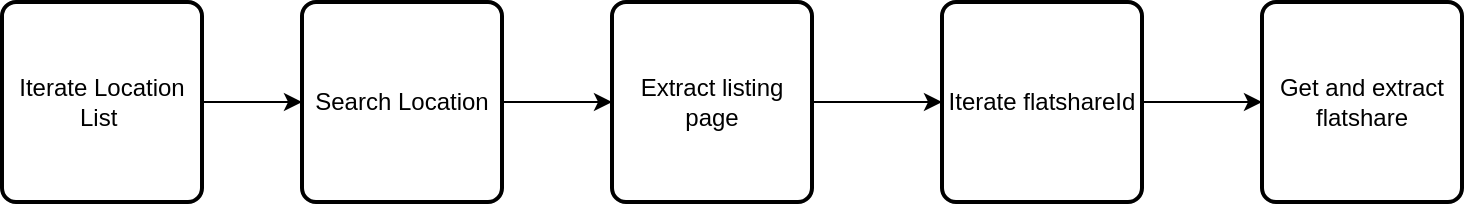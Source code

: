 <mxfile version="20.6.2" type="device"><diagram id="jCAR1X04qmhCh1YMCtsI" name="Page-1"><mxGraphModel dx="1022" dy="603" grid="1" gridSize="10" guides="1" tooltips="1" connect="1" arrows="1" fold="1" page="1" pageScale="1" pageWidth="850" pageHeight="1100" math="0" shadow="0"><root><mxCell id="0"/><mxCell id="1" parent="0"/><mxCell id="f14z-J1AdxK7HEoQYD6B-7" style="edgeStyle=orthogonalEdgeStyle;rounded=0;orthogonalLoop=1;jettySize=auto;html=1;entryX=0;entryY=0.5;entryDx=0;entryDy=0;" parent="1" source="f14z-J1AdxK7HEoQYD6B-1" target="f14z-J1AdxK7HEoQYD6B-4" edge="1"><mxGeometry relative="1" as="geometry"/></mxCell><mxCell id="f14z-J1AdxK7HEoQYD6B-1" value="Search Location" style="rounded=1;whiteSpace=wrap;html=1;absoluteArcSize=1;arcSize=14;strokeWidth=2;" parent="1" vertex="1"><mxGeometry x="220" y="60" width="100" height="100" as="geometry"/></mxCell><mxCell id="f14z-J1AdxK7HEoQYD6B-3" style="edgeStyle=orthogonalEdgeStyle;rounded=0;orthogonalLoop=1;jettySize=auto;html=1;" parent="1" source="f14z-J1AdxK7HEoQYD6B-2" target="f14z-J1AdxK7HEoQYD6B-1" edge="1"><mxGeometry relative="1" as="geometry"/></mxCell><mxCell id="f14z-J1AdxK7HEoQYD6B-2" value="Iterate Location List&amp;nbsp;" style="rounded=1;whiteSpace=wrap;html=1;absoluteArcSize=1;arcSize=14;strokeWidth=2;" parent="1" vertex="1"><mxGeometry x="70" y="60" width="100" height="100" as="geometry"/></mxCell><mxCell id="f14z-J1AdxK7HEoQYD6B-8" style="edgeStyle=orthogonalEdgeStyle;rounded=0;orthogonalLoop=1;jettySize=auto;html=1;" parent="1" source="f14z-J1AdxK7HEoQYD6B-4" target="f14z-J1AdxK7HEoQYD6B-5" edge="1"><mxGeometry relative="1" as="geometry"/></mxCell><mxCell id="f14z-J1AdxK7HEoQYD6B-4" value="Extract listing page" style="rounded=1;whiteSpace=wrap;html=1;absoluteArcSize=1;arcSize=14;strokeWidth=2;" parent="1" vertex="1"><mxGeometry x="375" y="60" width="100" height="100" as="geometry"/></mxCell><mxCell id="f14z-J1AdxK7HEoQYD6B-9" style="edgeStyle=orthogonalEdgeStyle;rounded=0;orthogonalLoop=1;jettySize=auto;html=1;entryX=0;entryY=0.5;entryDx=0;entryDy=0;" parent="1" source="f14z-J1AdxK7HEoQYD6B-5" target="f14z-J1AdxK7HEoQYD6B-6" edge="1"><mxGeometry relative="1" as="geometry"/></mxCell><mxCell id="f14z-J1AdxK7HEoQYD6B-5" value="Iterate flatshareId" style="rounded=1;whiteSpace=wrap;html=1;absoluteArcSize=1;arcSize=14;strokeWidth=2;" parent="1" vertex="1"><mxGeometry x="540" y="60" width="100" height="100" as="geometry"/></mxCell><mxCell id="f14z-J1AdxK7HEoQYD6B-6" value="Get and extract flatshare" style="rounded=1;whiteSpace=wrap;html=1;absoluteArcSize=1;arcSize=14;strokeWidth=2;" parent="1" vertex="1"><mxGeometry x="700" y="60" width="100" height="100" as="geometry"/></mxCell></root></mxGraphModel></diagram></mxfile>